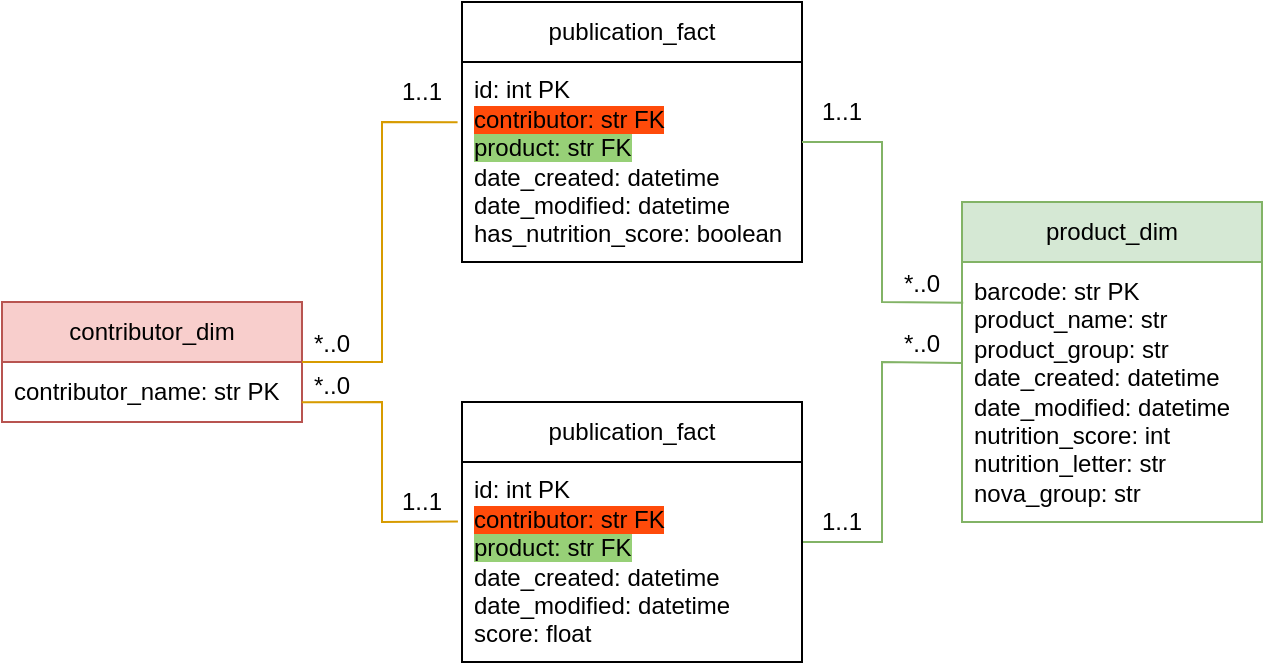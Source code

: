 <mxfile version="21.8.0" type="device">
  <diagram name="Page-1" id="c4acf3e9-155e-7222-9cf6-157b1a14988f">
    <mxGraphModel dx="824" dy="420" grid="1" gridSize="10" guides="1" tooltips="1" connect="1" arrows="1" fold="1" page="1" pageScale="1" pageWidth="850" pageHeight="1100" background="none" math="0" shadow="0">
      <root>
        <mxCell id="0" />
        <mxCell id="1" parent="0" />
        <mxCell id="uUEDYNXmpQxis095TzlC-9" value="" style="endArrow=none;html=1;rounded=0;entryX=-0.013;entryY=0.301;entryDx=0;entryDy=0;entryPerimeter=0;fillColor=#d5e8d4;strokeColor=#82b366;exitX=-0.001;exitY=0.388;exitDx=0;exitDy=0;exitPerimeter=0;" edge="1" parent="1" source="K8nyYItJDq3BtEgVpWSg-2">
          <mxGeometry width="50" height="50" relative="1" as="geometry">
            <mxPoint x="530" y="300" as="sourcePoint" />
            <mxPoint x="530" y="390" as="targetPoint" />
            <Array as="points">
              <mxPoint x="570" y="300" />
              <mxPoint x="570" y="390" />
            </Array>
          </mxGeometry>
        </mxCell>
        <mxCell id="K8nyYItJDq3BtEgVpWSg-1" value="product_dim" style="swimlane;fontStyle=0;childLayout=stackLayout;horizontal=1;startSize=30;horizontalStack=0;resizeParent=1;resizeParentMax=0;resizeLast=0;collapsible=1;marginBottom=0;whiteSpace=wrap;html=1;fillColor=#d5e8d4;strokeColor=#82b366;" parent="1" vertex="1">
          <mxGeometry x="610" y="220" width="150" height="160" as="geometry" />
        </mxCell>
        <mxCell id="K8nyYItJDq3BtEgVpWSg-2" value="barcode: str PK&lt;br&gt;product_name: str&lt;br&gt;product_group: str&lt;br&gt;date_created: datetime&lt;br&gt;date_modified: datetime&lt;br&gt;nutrition_score: int&lt;br&gt;nutrition_letter: str&lt;br&gt;nova_group: str" style="text;strokeColor=none;fillColor=none;align=left;verticalAlign=middle;spacingLeft=4;spacingRight=4;overflow=hidden;points=[[0,0.5],[1,0.5]];portConstraint=eastwest;rotatable=0;whiteSpace=wrap;html=1;" parent="K8nyYItJDq3BtEgVpWSg-1" vertex="1">
          <mxGeometry y="30" width="150" height="130" as="geometry" />
        </mxCell>
        <mxCell id="uUEDYNXmpQxis095TzlC-2" value="contributor_dim" style="swimlane;fontStyle=0;childLayout=stackLayout;horizontal=1;startSize=30;horizontalStack=0;resizeParent=1;resizeParentMax=0;resizeLast=0;collapsible=1;marginBottom=0;whiteSpace=wrap;html=1;fillColor=#f8cecc;strokeColor=#b85450;" vertex="1" parent="1">
          <mxGeometry x="130" y="270" width="150" height="60" as="geometry" />
        </mxCell>
        <mxCell id="uUEDYNXmpQxis095TzlC-3" value="contributor_name: str PK" style="text;strokeColor=none;fillColor=none;align=left;verticalAlign=middle;spacingLeft=4;spacingRight=4;overflow=hidden;points=[[0,0.5],[1,0.5]];portConstraint=eastwest;rotatable=0;whiteSpace=wrap;html=1;" vertex="1" parent="uUEDYNXmpQxis095TzlC-2">
          <mxGeometry y="30" width="150" height="30" as="geometry" />
        </mxCell>
        <mxCell id="uUEDYNXmpQxis095TzlC-4" value="publication_fact" style="swimlane;fontStyle=0;childLayout=stackLayout;horizontal=1;startSize=30;horizontalStack=0;resizeParent=1;resizeParentMax=0;resizeLast=0;collapsible=1;marginBottom=0;whiteSpace=wrap;html=1;" vertex="1" parent="1">
          <mxGeometry x="360" y="120" width="170" height="130" as="geometry" />
        </mxCell>
        <mxCell id="uUEDYNXmpQxis095TzlC-5" value="id: int PK&lt;br&gt;&lt;span style=&quot;background-color: rgb(255, 75, 10);&quot;&gt;contributor: str FK&lt;/span&gt;&lt;br&gt;&lt;span style=&quot;background-color: rgb(151, 208, 119);&quot;&gt;product: str FK&lt;/span&gt;&lt;br&gt;&lt;span style=&quot;background-color: rgb(255, 255, 255);&quot;&gt;date_created: datetime&lt;br&gt;date_modified: datetime&lt;br&gt;has_nutrition_score: boolean&lt;/span&gt;" style="text;strokeColor=none;fillColor=none;align=left;verticalAlign=middle;spacingLeft=4;spacingRight=4;overflow=hidden;points=[[0,0.5],[1,0.5]];portConstraint=eastwest;rotatable=0;whiteSpace=wrap;html=1;" vertex="1" parent="uUEDYNXmpQxis095TzlC-4">
          <mxGeometry y="30" width="170" height="100" as="geometry" />
        </mxCell>
        <mxCell id="uUEDYNXmpQxis095TzlC-6" value="publication_fact" style="swimlane;fontStyle=0;childLayout=stackLayout;horizontal=1;startSize=30;horizontalStack=0;resizeParent=1;resizeParentMax=0;resizeLast=0;collapsible=1;marginBottom=0;whiteSpace=wrap;html=1;" vertex="1" parent="1">
          <mxGeometry x="360" y="320" width="170" height="130" as="geometry" />
        </mxCell>
        <mxCell id="uUEDYNXmpQxis095TzlC-7" value="id: int PK&lt;br&gt;&lt;span style=&quot;background-color: rgb(255, 75, 10);&quot;&gt;contributor: str FK&lt;/span&gt;&lt;br&gt;&lt;span style=&quot;background-color: rgb(151, 208, 119);&quot;&gt;product: str FK&lt;/span&gt;&lt;br&gt;&lt;span style=&quot;background-color: rgb(255, 255, 255);&quot;&gt;date_created: datetime&lt;br&gt;date_modified: datetime&lt;br&gt;score: float&lt;/span&gt;" style="text;strokeColor=none;fillColor=none;align=left;verticalAlign=middle;spacingLeft=4;spacingRight=4;overflow=hidden;points=[[0,0.5],[1,0.5]];portConstraint=eastwest;rotatable=0;whiteSpace=wrap;html=1;" vertex="1" parent="uUEDYNXmpQxis095TzlC-6">
          <mxGeometry y="30" width="170" height="100" as="geometry" />
        </mxCell>
        <mxCell id="uUEDYNXmpQxis095TzlC-8" value="" style="endArrow=none;html=1;rounded=0;entryX=-0.013;entryY=0.301;entryDx=0;entryDy=0;entryPerimeter=0;fillColor=#ffe6cc;strokeColor=#d79b00;" edge="1" parent="1" target="uUEDYNXmpQxis095TzlC-5">
          <mxGeometry width="50" height="50" relative="1" as="geometry">
            <mxPoint x="280" y="300" as="sourcePoint" />
            <mxPoint x="350" y="180" as="targetPoint" />
            <Array as="points">
              <mxPoint x="320" y="300" />
              <mxPoint x="320" y="180" />
            </Array>
          </mxGeometry>
        </mxCell>
        <mxCell id="uUEDYNXmpQxis095TzlC-10" value="" style="endArrow=none;html=1;rounded=0;entryX=-0.012;entryY=0.297;entryDx=0;entryDy=0;entryPerimeter=0;fillColor=#ffe6cc;strokeColor=#d79b00;exitX=0.999;exitY=0.669;exitDx=0;exitDy=0;exitPerimeter=0;" edge="1" parent="1" source="uUEDYNXmpQxis095TzlC-3" target="uUEDYNXmpQxis095TzlC-7">
          <mxGeometry width="50" height="50" relative="1" as="geometry">
            <mxPoint x="320" y="320" as="sourcePoint" />
            <mxPoint x="350" y="380" as="targetPoint" />
            <Array as="points">
              <mxPoint x="320" y="320" />
              <mxPoint x="320" y="380" />
            </Array>
          </mxGeometry>
        </mxCell>
        <mxCell id="uUEDYNXmpQxis095TzlC-11" value="" style="endArrow=none;html=1;rounded=0;entryX=1;entryY=0.4;entryDx=0;entryDy=0;entryPerimeter=0;fillColor=#d5e8d4;strokeColor=#82b366;exitX=0.004;exitY=0.157;exitDx=0;exitDy=0;exitPerimeter=0;" edge="1" parent="1" source="K8nyYItJDq3BtEgVpWSg-2" target="uUEDYNXmpQxis095TzlC-5">
          <mxGeometry width="50" height="50" relative="1" as="geometry">
            <mxPoint x="540" y="270" as="sourcePoint" />
            <mxPoint x="598" y="250" as="targetPoint" />
            <Array as="points">
              <mxPoint x="570" y="270" />
              <mxPoint x="570" y="190" />
            </Array>
          </mxGeometry>
        </mxCell>
        <mxCell id="uUEDYNXmpQxis095TzlC-12" value="1..1" style="text;html=1;strokeColor=none;fillColor=none;align=center;verticalAlign=middle;whiteSpace=wrap;rounded=0;" vertex="1" parent="1">
          <mxGeometry x="310" y="150" width="60" height="30" as="geometry" />
        </mxCell>
        <mxCell id="uUEDYNXmpQxis095TzlC-13" value="*..0" style="text;html=1;strokeColor=none;fillColor=none;align=center;verticalAlign=middle;whiteSpace=wrap;rounded=0;" vertex="1" parent="1">
          <mxGeometry x="265" y="276" width="60" height="30" as="geometry" />
        </mxCell>
        <mxCell id="uUEDYNXmpQxis095TzlC-14" value="1..1" style="text;html=1;strokeColor=none;fillColor=none;align=center;verticalAlign=middle;whiteSpace=wrap;rounded=0;" vertex="1" parent="1">
          <mxGeometry x="310" y="355" width="60" height="30" as="geometry" />
        </mxCell>
        <mxCell id="uUEDYNXmpQxis095TzlC-15" value="1..1" style="text;html=1;strokeColor=none;fillColor=none;align=center;verticalAlign=middle;whiteSpace=wrap;rounded=0;" vertex="1" parent="1">
          <mxGeometry x="520" y="365" width="60" height="30" as="geometry" />
        </mxCell>
        <mxCell id="uUEDYNXmpQxis095TzlC-16" value="1..1" style="text;html=1;strokeColor=none;fillColor=none;align=center;verticalAlign=middle;whiteSpace=wrap;rounded=0;" vertex="1" parent="1">
          <mxGeometry x="520" y="160" width="60" height="30" as="geometry" />
        </mxCell>
        <mxCell id="uUEDYNXmpQxis095TzlC-17" value="*..0" style="text;html=1;strokeColor=none;fillColor=none;align=center;verticalAlign=middle;whiteSpace=wrap;rounded=0;" vertex="1" parent="1">
          <mxGeometry x="560" y="246" width="60" height="30" as="geometry" />
        </mxCell>
        <mxCell id="uUEDYNXmpQxis095TzlC-18" value="*..0" style="text;html=1;strokeColor=none;fillColor=none;align=center;verticalAlign=middle;whiteSpace=wrap;rounded=0;" vertex="1" parent="1">
          <mxGeometry x="560" y="276" width="60" height="30" as="geometry" />
        </mxCell>
        <mxCell id="uUEDYNXmpQxis095TzlC-19" value="*..0" style="text;html=1;strokeColor=none;fillColor=none;align=center;verticalAlign=middle;whiteSpace=wrap;rounded=0;" vertex="1" parent="1">
          <mxGeometry x="265" y="297" width="60" height="30" as="geometry" />
        </mxCell>
      </root>
    </mxGraphModel>
  </diagram>
</mxfile>
